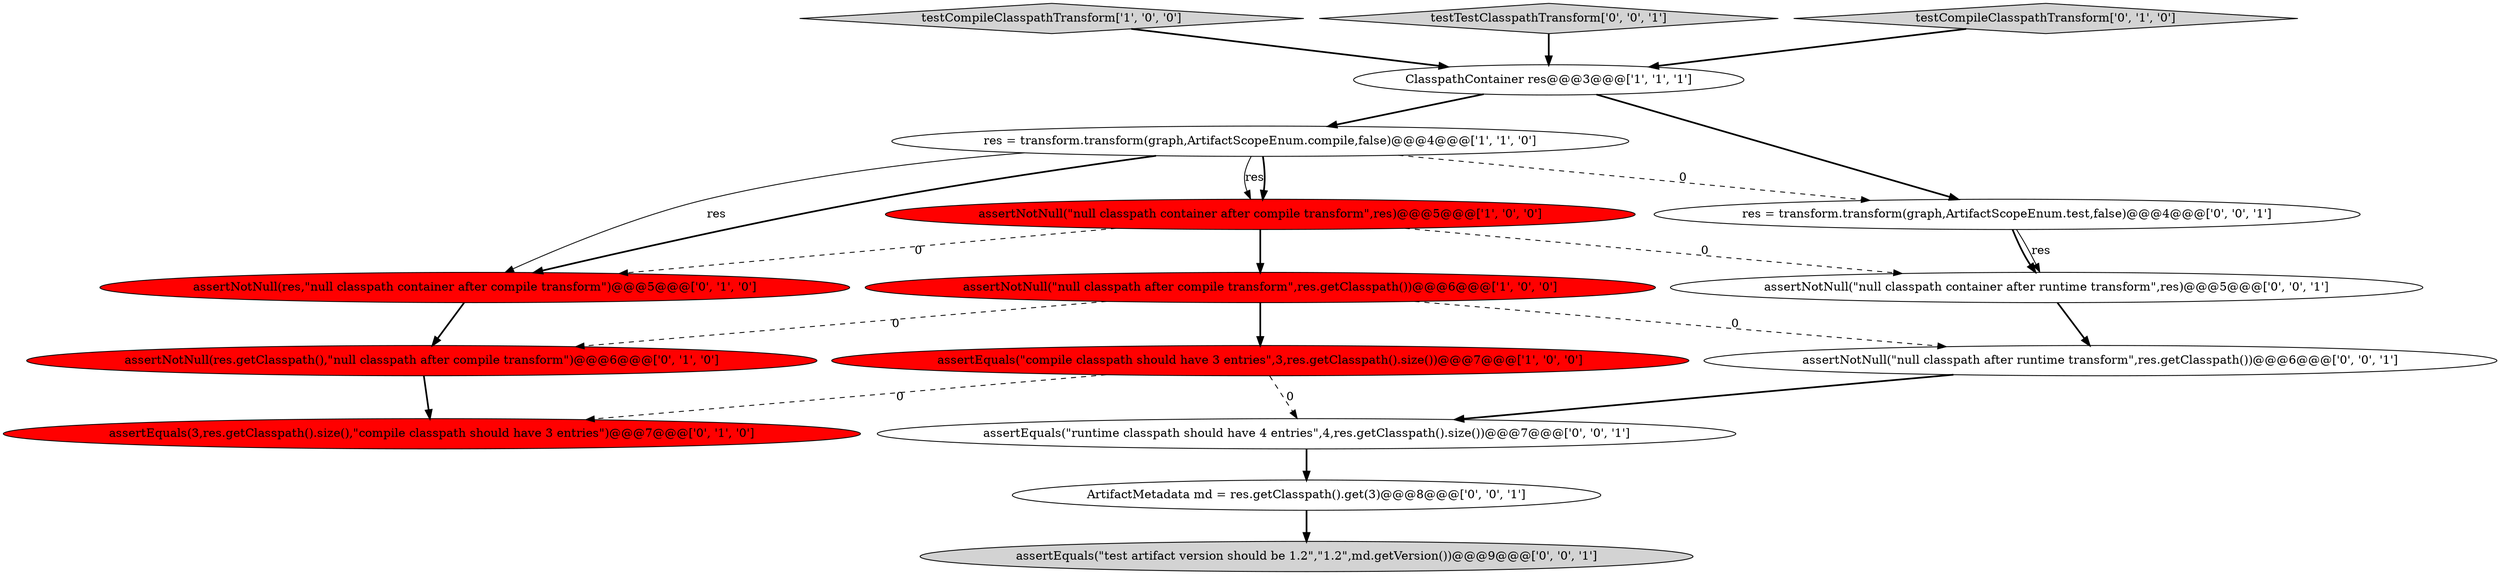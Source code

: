 digraph {
12 [style = filled, label = "assertEquals(\"runtime classpath should have 4 entries\",4,res.getClasspath().size())@@@7@@@['0', '0', '1']", fillcolor = white, shape = ellipse image = "AAA0AAABBB3BBB"];
1 [style = filled, label = "testCompileClasspathTransform['1', '0', '0']", fillcolor = lightgray, shape = diamond image = "AAA0AAABBB1BBB"];
3 [style = filled, label = "ClasspathContainer res@@@3@@@['1', '1', '1']", fillcolor = white, shape = ellipse image = "AAA0AAABBB1BBB"];
13 [style = filled, label = "ArtifactMetadata md = res.getClasspath().get(3)@@@8@@@['0', '0', '1']", fillcolor = white, shape = ellipse image = "AAA0AAABBB3BBB"];
7 [style = filled, label = "assertNotNull(res,\"null classpath container after compile transform\")@@@5@@@['0', '1', '0']", fillcolor = red, shape = ellipse image = "AAA1AAABBB2BBB"];
16 [style = filled, label = "testTestClasspathTransform['0', '0', '1']", fillcolor = lightgray, shape = diamond image = "AAA0AAABBB3BBB"];
14 [style = filled, label = "assertNotNull(\"null classpath container after runtime transform\",res)@@@5@@@['0', '0', '1']", fillcolor = white, shape = ellipse image = "AAA0AAABBB3BBB"];
4 [style = filled, label = "res = transform.transform(graph,ArtifactScopeEnum.compile,false)@@@4@@@['1', '1', '0']", fillcolor = white, shape = ellipse image = "AAA0AAABBB1BBB"];
6 [style = filled, label = "assertEquals(3,res.getClasspath().size(),\"compile classpath should have 3 entries\")@@@7@@@['0', '1', '0']", fillcolor = red, shape = ellipse image = "AAA1AAABBB2BBB"];
11 [style = filled, label = "assertEquals(\"test artifact version should be 1.2\",\"1.2\",md.getVersion())@@@9@@@['0', '0', '1']", fillcolor = lightgray, shape = ellipse image = "AAA0AAABBB3BBB"];
15 [style = filled, label = "res = transform.transform(graph,ArtifactScopeEnum.test,false)@@@4@@@['0', '0', '1']", fillcolor = white, shape = ellipse image = "AAA0AAABBB3BBB"];
2 [style = filled, label = "assertNotNull(\"null classpath container after compile transform\",res)@@@5@@@['1', '0', '0']", fillcolor = red, shape = ellipse image = "AAA1AAABBB1BBB"];
10 [style = filled, label = "assertNotNull(\"null classpath after runtime transform\",res.getClasspath())@@@6@@@['0', '0', '1']", fillcolor = white, shape = ellipse image = "AAA0AAABBB3BBB"];
0 [style = filled, label = "assertEquals(\"compile classpath should have 3 entries\",3,res.getClasspath().size())@@@7@@@['1', '0', '0']", fillcolor = red, shape = ellipse image = "AAA1AAABBB1BBB"];
8 [style = filled, label = "testCompileClasspathTransform['0', '1', '0']", fillcolor = lightgray, shape = diamond image = "AAA0AAABBB2BBB"];
9 [style = filled, label = "assertNotNull(res.getClasspath(),\"null classpath after compile transform\")@@@6@@@['0', '1', '0']", fillcolor = red, shape = ellipse image = "AAA1AAABBB2BBB"];
5 [style = filled, label = "assertNotNull(\"null classpath after compile transform\",res.getClasspath())@@@6@@@['1', '0', '0']", fillcolor = red, shape = ellipse image = "AAA1AAABBB1BBB"];
4->2 [style = solid, label="res"];
16->3 [style = bold, label=""];
15->14 [style = bold, label=""];
0->6 [style = dashed, label="0"];
8->3 [style = bold, label=""];
1->3 [style = bold, label=""];
14->10 [style = bold, label=""];
5->9 [style = dashed, label="0"];
3->15 [style = bold, label=""];
4->2 [style = bold, label=""];
0->12 [style = dashed, label="0"];
2->7 [style = dashed, label="0"];
3->4 [style = bold, label=""];
13->11 [style = bold, label=""];
4->7 [style = bold, label=""];
9->6 [style = bold, label=""];
4->7 [style = solid, label="res"];
7->9 [style = bold, label=""];
12->13 [style = bold, label=""];
2->14 [style = dashed, label="0"];
5->0 [style = bold, label=""];
5->10 [style = dashed, label="0"];
10->12 [style = bold, label=""];
4->15 [style = dashed, label="0"];
15->14 [style = solid, label="res"];
2->5 [style = bold, label=""];
}

